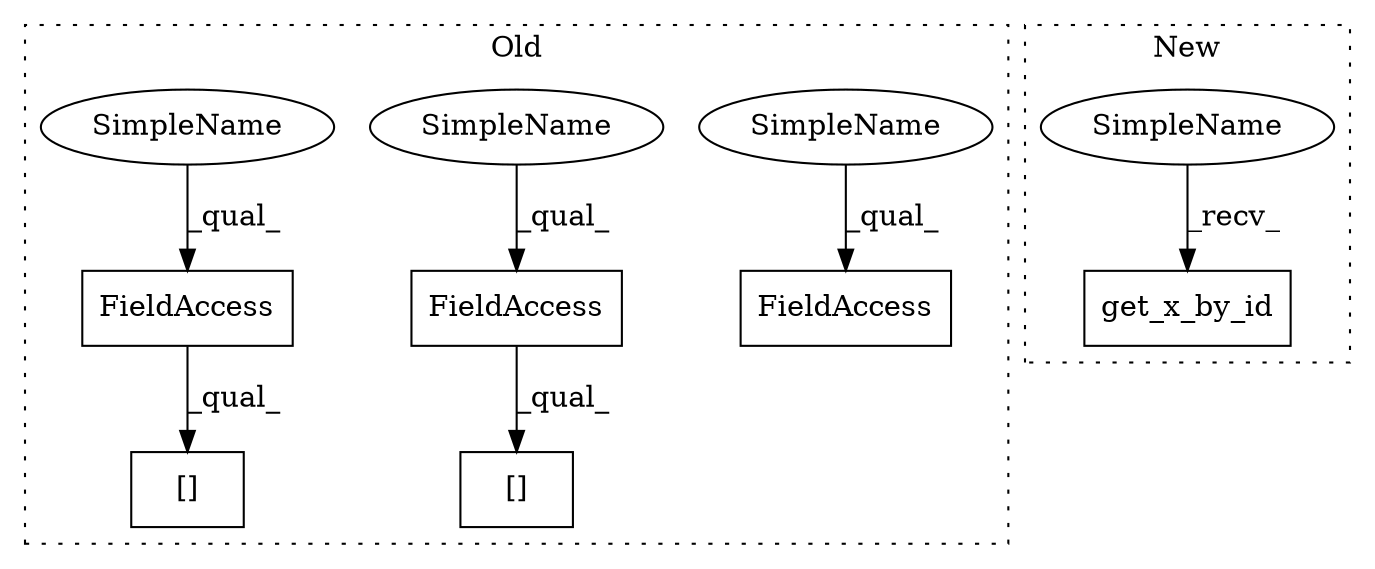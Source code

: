 digraph G {
subgraph cluster0 {
1 [label="[]" a="2" s="1992,2016" l="23,1" shape="box"];
3 [label="FieldAccess" a="22" s="1992" l="22" shape="box"];
4 [label="FieldAccess" a="22" s="1956" l="22" shape="box"];
5 [label="[]" a="2" s="1956,1980" l="23,1" shape="box"];
6 [label="FieldAccess" a="22" s="2088" l="13" shape="box"];
7 [label="SimpleName" a="42" s="2088" l="4" shape="ellipse"];
8 [label="SimpleName" a="42" s="1956" l="4" shape="ellipse"];
9 [label="SimpleName" a="42" s="1992" l="4" shape="ellipse"];
label = "Old";
style="dotted";
}
subgraph cluster1 {
2 [label="get_x_by_id" a="32" s="1529,1547" l="12,1" shape="box"];
10 [label="SimpleName" a="42" s="1524" l="4" shape="ellipse"];
label = "New";
style="dotted";
}
3 -> 1 [label="_qual_"];
4 -> 5 [label="_qual_"];
7 -> 6 [label="_qual_"];
8 -> 4 [label="_qual_"];
9 -> 3 [label="_qual_"];
10 -> 2 [label="_recv_"];
}